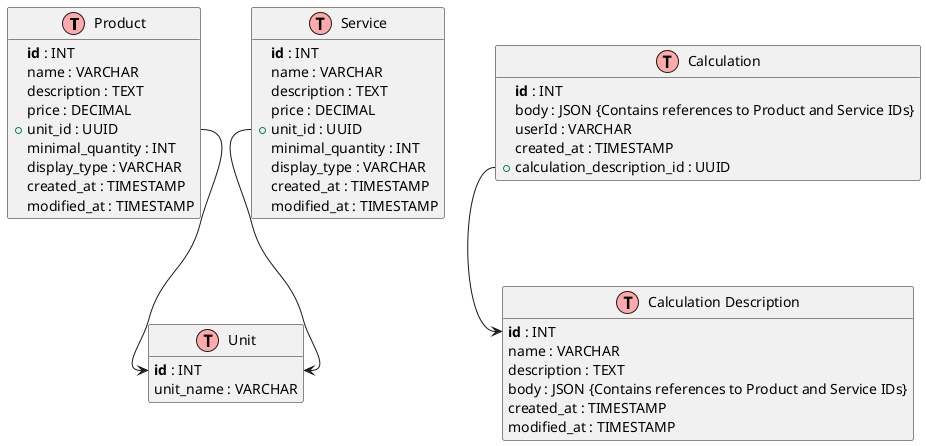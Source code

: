 @startuml
!define Table(name,desc) class name as "desc" << (T,#FFAAAA) >>
!define primaryKey(field) <b>field</b>
!define foreignKey(field,ref) <i>field</i> --> ref

hide methods
hide stereotypes

Table(product, "Product") {
  primaryKey(id) : INT
  name : VARCHAR
  description : TEXT
  price : DECIMAL
  +unit_id : UUID
  minimal_quantity : INT
  display_type : VARCHAR
  created_at : TIMESTAMP
  modified_at : TIMESTAMP
}

Table(service, "Service") {
  primaryKey(id) : INT
  name : VARCHAR
  description : TEXT
  price : DECIMAL
  +unit_id : UUID
  minimal_quantity : INT
  display_type : VARCHAR
  created_at : TIMESTAMP
  modified_at : TIMESTAMP
}

Table(unit, "Unit") {
  primaryKey(id) : INT
  unit_name : VARCHAR
}

Table(calculation_description, "Calculation Description") {
  primaryKey(id) : INT
  name : VARCHAR
  description : TEXT
  body : JSON {Contains references to Product and Service IDs}
  created_at : TIMESTAMP
  modified_at : TIMESTAMP
}

Table(calculation, "Calculation") {
  primaryKey(id) : INT
  body : JSON {Contains references to Product and Service IDs}
  userId : VARCHAR
  created_at : TIMESTAMP
  +calculation_description_id : UUID
}

product::unit_id --> unit::id
service::unit_id --> unit::id
calculation::calculation_description_id --> calculation_description::id
@enduml